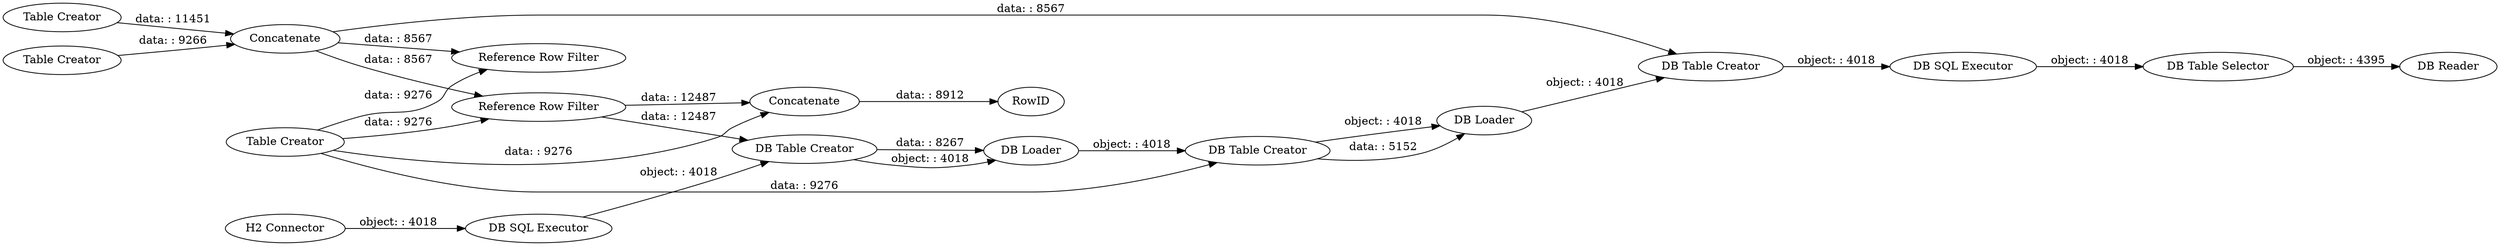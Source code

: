 digraph {
	"4681740254692112008_1" [label="Table Creator"]
	"4681740254692112008_14" [label="Reference Row Filter"]
	"4681740254692112008_1897" [label="DB Table Creator"]
	"4681740254692112008_22" [label="DB SQL Executor"]
	"4681740254692112008_12" [label="Reference Row Filter"]
	"4681740254692112008_1898" [label="DB Table Creator"]
	"4681740254692112008_10" [label="Table Creator"]
	"4681740254692112008_1899" [label="DB Table Creator"]
	"4681740254692112008_11" [label=Concatenate]
	"4681740254692112008_21" [label="DB SQL Executor"]
	"4681740254692112008_18" [label="DB Loader"]
	"4681740254692112008_28" [label="DB Reader"]
	"4681740254692112008_19" [label="DB Loader"]
	"4681740254692112008_15" [label=RowID]
	"4681740254692112008_27" [label="DB Table Selector"]
	"4681740254692112008_5" [label="Table Creator"]
	"4681740254692112008_13" [label=Concatenate]
	"4681740254692112008_16" [label="H2 Connector"]
	"4681740254692112008_5" -> "4681740254692112008_14" [label="data: : 9276"]
	"4681740254692112008_10" -> "4681740254692112008_11" [label="data: : 9266"]
	"4681740254692112008_16" -> "4681740254692112008_21" [label="object: : 4018"]
	"4681740254692112008_22" -> "4681740254692112008_27" [label="object: : 4018"]
	"4681740254692112008_1899" -> "4681740254692112008_22" [label="object: : 4018"]
	"4681740254692112008_19" -> "4681740254692112008_1899" [label="object: : 4018"]
	"4681740254692112008_5" -> "4681740254692112008_13" [label="data: : 9276"]
	"4681740254692112008_18" -> "4681740254692112008_1898" [label="object: : 4018"]
	"4681740254692112008_12" -> "4681740254692112008_13" [label="data: : 12487"]
	"4681740254692112008_1898" -> "4681740254692112008_19" [label="object: : 4018"]
	"4681740254692112008_13" -> "4681740254692112008_15" [label="data: : 8912"]
	"4681740254692112008_11" -> "4681740254692112008_12" [label="data: : 8567"]
	"4681740254692112008_1" -> "4681740254692112008_11" [label="data: : 11451"]
	"4681740254692112008_27" -> "4681740254692112008_28" [label="object: : 4395"]
	"4681740254692112008_1897" -> "4681740254692112008_18" [label="data: : 8267"]
	"4681740254692112008_21" -> "4681740254692112008_1897" [label="object: : 4018"]
	"4681740254692112008_11" -> "4681740254692112008_14" [label="data: : 8567"]
	"4681740254692112008_11" -> "4681740254692112008_1899" [label="data: : 8567"]
	"4681740254692112008_12" -> "4681740254692112008_1897" [label="data: : 12487"]
	"4681740254692112008_5" -> "4681740254692112008_12" [label="data: : 9276"]
	"4681740254692112008_1898" -> "4681740254692112008_19" [label="data: : 5152"]
	"4681740254692112008_5" -> "4681740254692112008_1898" [label="data: : 9276"]
	"4681740254692112008_1897" -> "4681740254692112008_18" [label="object: : 4018"]
	rankdir=LR
}
